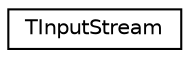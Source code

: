 digraph G
{
  edge [fontname="Helvetica",fontsize="10",labelfontname="Helvetica",labelfontsize="10"];
  node [fontname="Helvetica",fontsize="10",shape=record];
  rankdir="LR";
  Node1 [label="TInputStream",height=0.2,width=0.4,color="black", fillcolor="white", style="filled",URL="$class_t_input_stream.html"];
}
